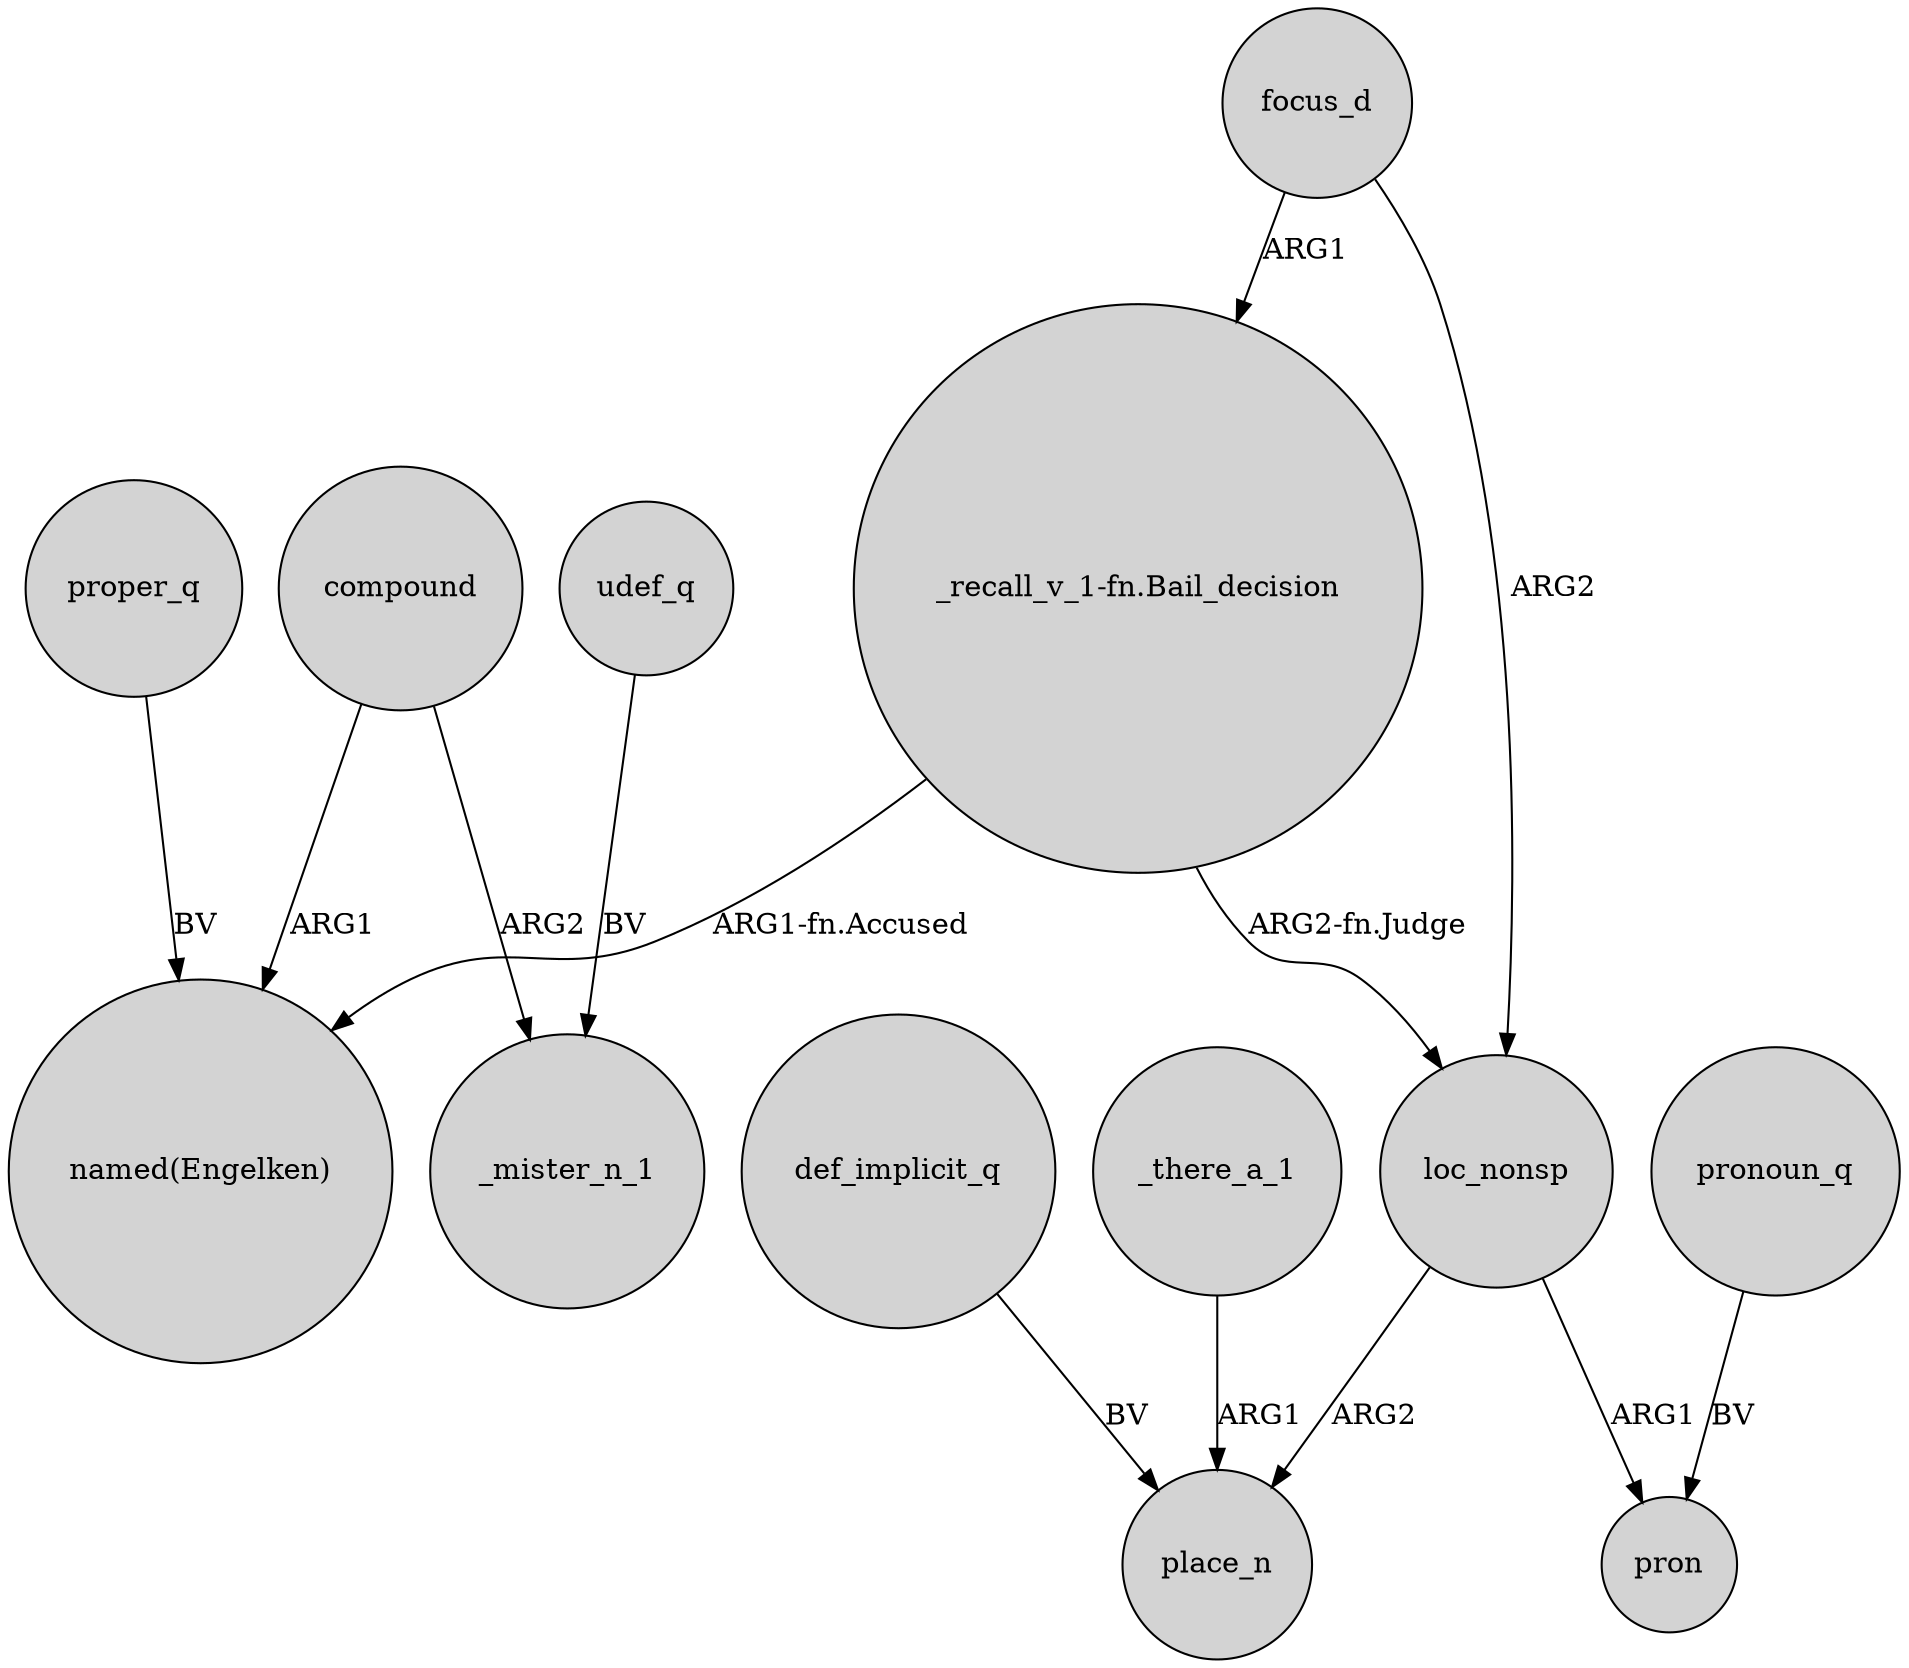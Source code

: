 digraph {
	node [shape=circle style=filled]
	compound -> "named(Engelken)" [label=ARG1]
	loc_nonsp -> place_n [label=ARG2]
	"_recall_v_1-fn.Bail_decision" -> "named(Engelken)" [label="ARG1-fn.Accused"]
	compound -> _mister_n_1 [label=ARG2]
	focus_d -> loc_nonsp [label=ARG2]
	udef_q -> _mister_n_1 [label=BV]
	def_implicit_q -> place_n [label=BV]
	_there_a_1 -> place_n [label=ARG1]
	"_recall_v_1-fn.Bail_decision" -> loc_nonsp [label="ARG2-fn.Judge"]
	loc_nonsp -> pron [label=ARG1]
	pronoun_q -> pron [label=BV]
	focus_d -> "_recall_v_1-fn.Bail_decision" [label=ARG1]
	proper_q -> "named(Engelken)" [label=BV]
}
